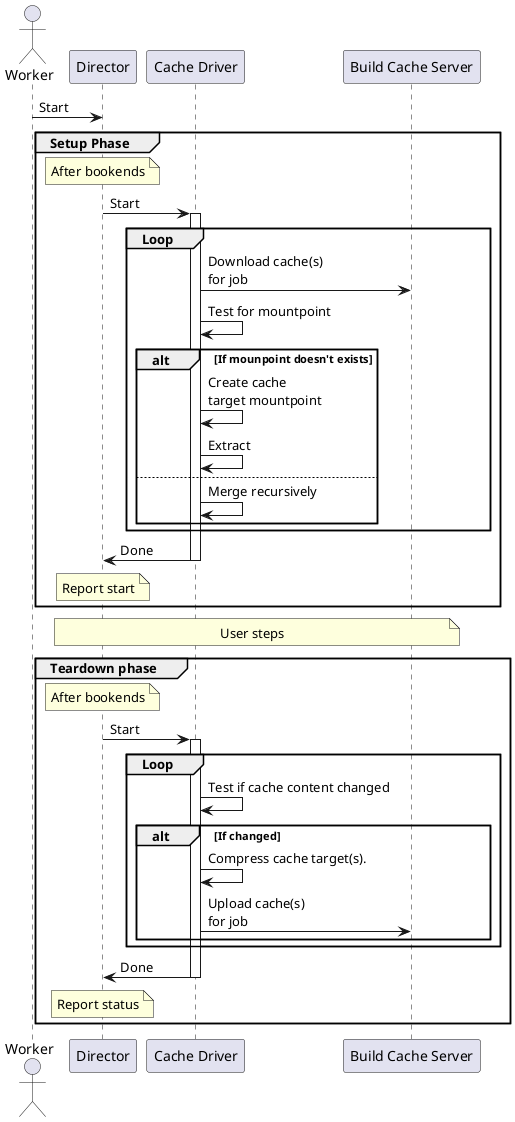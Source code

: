 @startuml
actor Worker as worker
participant Director as director
participant "Cache Driver" as cd
participant "Build Cache Server" as bcs

worker -> director: Start

group Setup Phase
    note over director: After bookends
    director -> cd: Start
    activate cd
    
    group Loop 
        cd -> bcs: Download cache(s)\nfor job
        cd -> cd: Test for mountpoint
        alt If mounpoint doesn't exists
            cd -> cd: Create cache\ntarget mountpoint
            cd -> cd: Extract
        else 
            cd -> cd: Merge recursively
        end
    end
    cd -> director: Done
    deactivate cd
    note over director: Report start
end
note over director, bcs: User steps
group Teardown phase
    note over director: After bookends
    director -> cd: Start
    activate cd
    
    group Loop
        cd -> cd: Test if cache content changed
        alt If changed 
            cd -> cd: Compress cache target(s).
            cd -> bcs : Upload cache(s)\nfor job
        end
    end
    cd -> director: Done
    deactivate cd
    note over director: Report status
end


@enduml